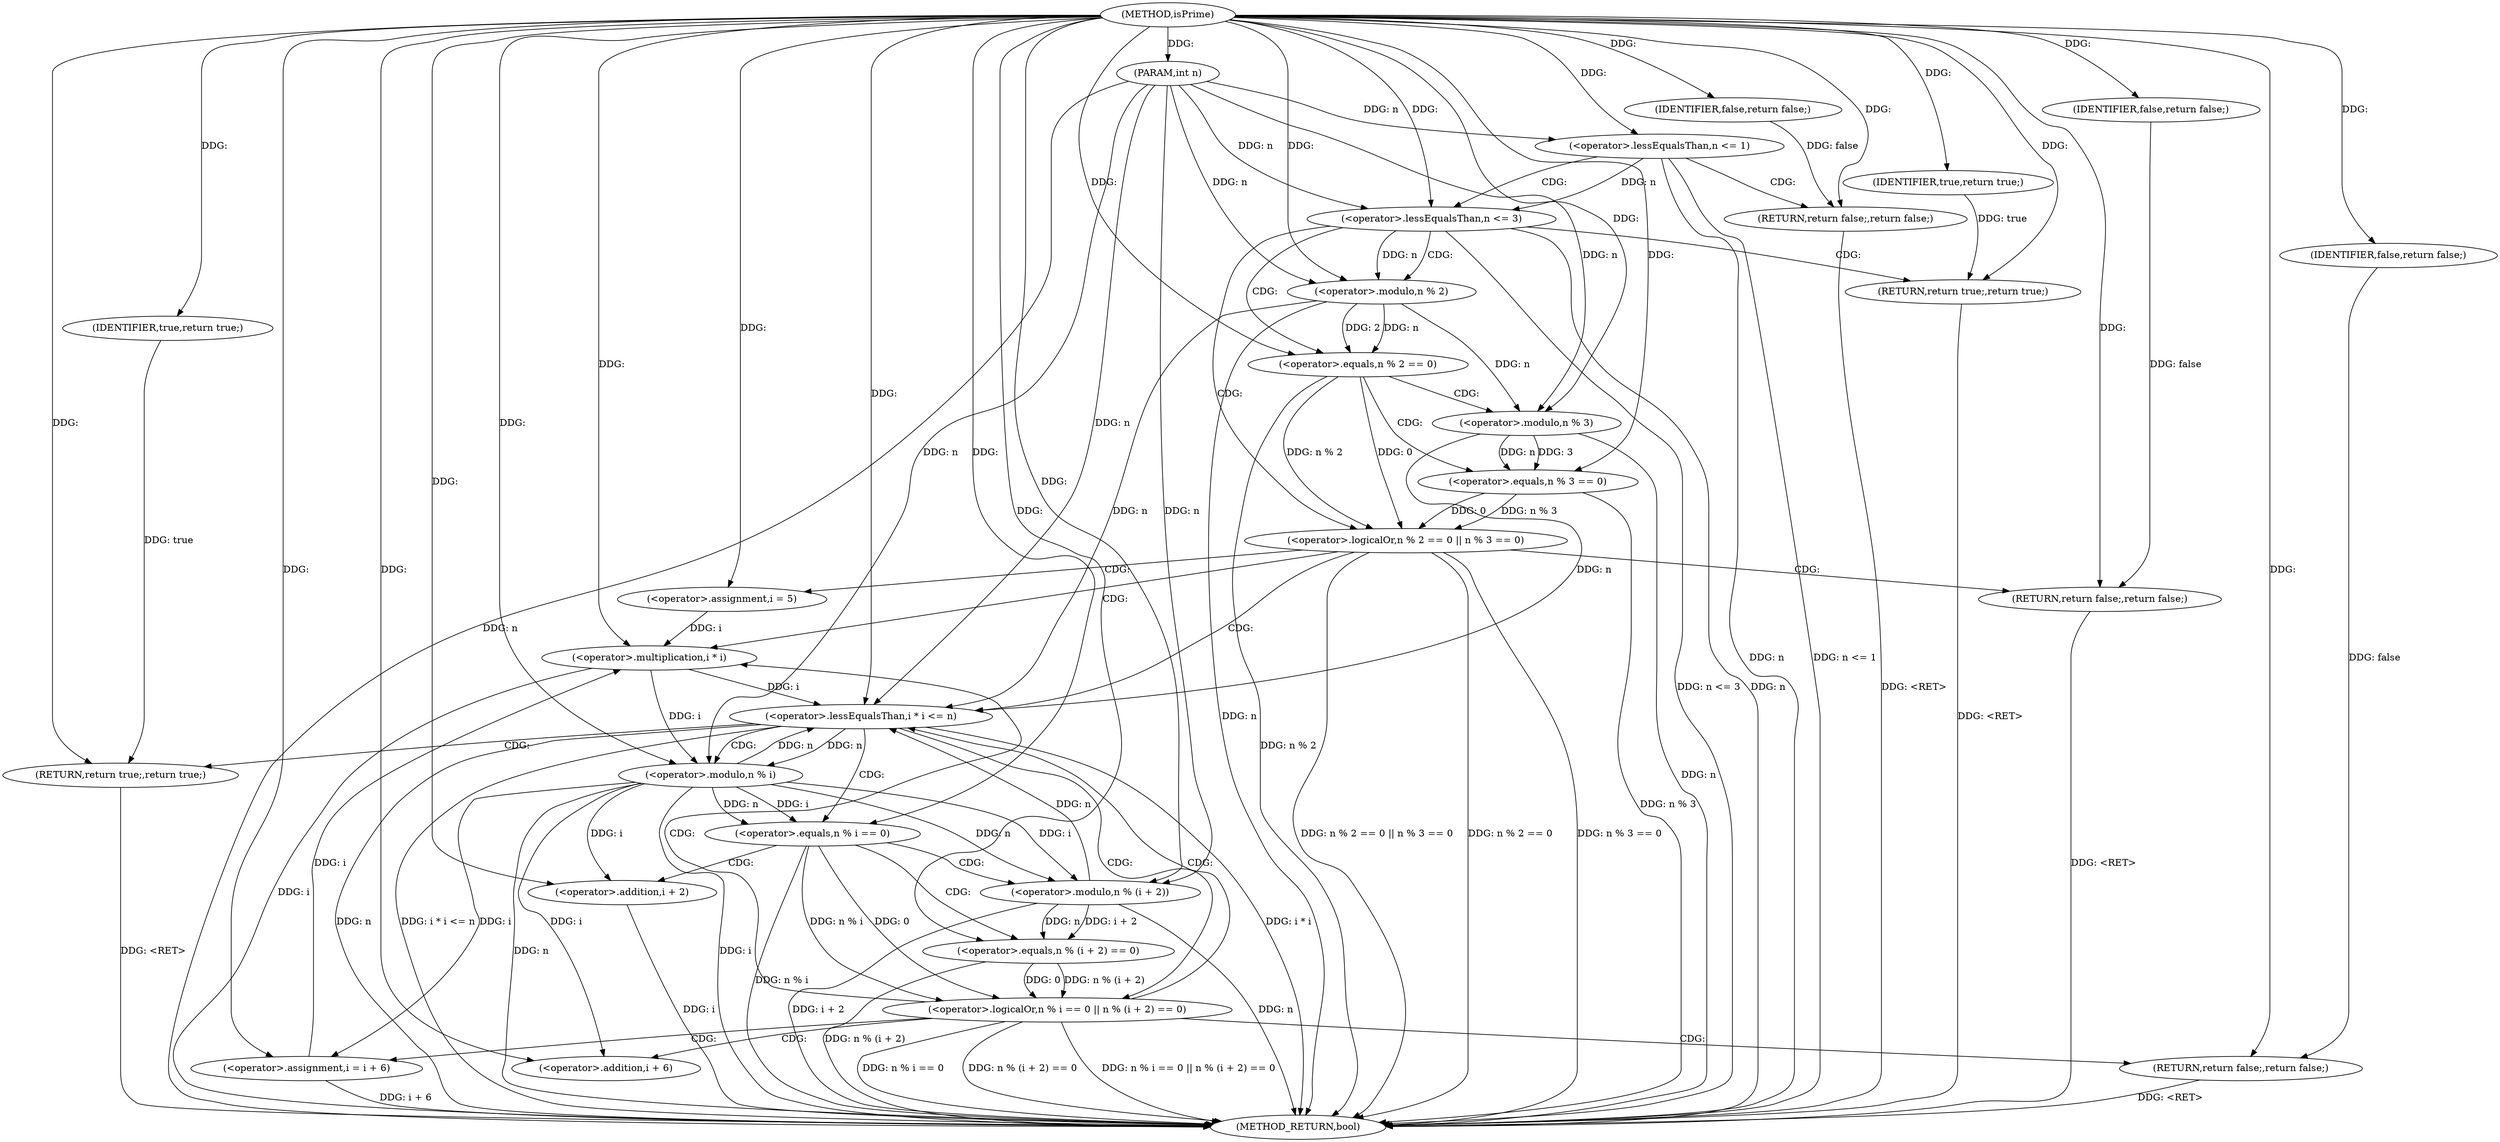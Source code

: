 digraph "isPrime" {  
"1000390" [label = "(METHOD,isPrime)" ]
"1000452" [label = "(METHOD_RETURN,bool)" ]
"1000391" [label = "(PARAM,int n)" ]
"1000450" [label = "(RETURN,return true;,return true;)" ]
"1000394" [label = "(<operator>.lessEqualsThan,n <= 1)" ]
"1000397" [label = "(RETURN,return false;,return false;)" ]
"1000400" [label = "(<operator>.lessEqualsThan,n <= 3)" ]
"1000403" [label = "(RETURN,return true;,return true;)" ]
"1000406" [label = "(<operator>.logicalOr,n % 2 == 0 || n % 3 == 0)" ]
"1000417" [label = "(RETURN,return false;,return false;)" ]
"1000421" [label = "(<operator>.assignment,i = 5)" ]
"1000424" [label = "(<operator>.lessEqualsThan,i * i <= n)" ]
"1000429" [label = "(<operator>.assignment,i = i + 6)" ]
"1000451" [label = "(IDENTIFIER,true,return true;)" ]
"1000398" [label = "(IDENTIFIER,false,return false;)" ]
"1000404" [label = "(IDENTIFIER,true,return true;)" ]
"1000418" [label = "(IDENTIFIER,false,return false;)" ]
"1000435" [label = "(<operator>.logicalOr,n % i == 0 || n % (i + 2) == 0)" ]
"1000448" [label = "(RETURN,return false;,return false;)" ]
"1000407" [label = "(<operator>.equals,n % 2 == 0)" ]
"1000412" [label = "(<operator>.equals,n % 3 == 0)" ]
"1000425" [label = "(<operator>.multiplication,i * i)" ]
"1000431" [label = "(<operator>.addition,i + 6)" ]
"1000449" [label = "(IDENTIFIER,false,return false;)" ]
"1000408" [label = "(<operator>.modulo,n % 2)" ]
"1000413" [label = "(<operator>.modulo,n % 3)" ]
"1000436" [label = "(<operator>.equals,n % i == 0)" ]
"1000441" [label = "(<operator>.equals,n % (i + 2) == 0)" ]
"1000437" [label = "(<operator>.modulo,n % i)" ]
"1000442" [label = "(<operator>.modulo,n % (i + 2))" ]
"1000444" [label = "(<operator>.addition,i + 2)" ]
  "1000397" -> "1000452"  [ label = "DDG: <RET>"] 
  "1000391" -> "1000452"  [ label = "DDG: n"] 
  "1000394" -> "1000452"  [ label = "DDG: n"] 
  "1000394" -> "1000452"  [ label = "DDG: n <= 1"] 
  "1000400" -> "1000452"  [ label = "DDG: n"] 
  "1000400" -> "1000452"  [ label = "DDG: n <= 3"] 
  "1000408" -> "1000452"  [ label = "DDG: n"] 
  "1000407" -> "1000452"  [ label = "DDG: n % 2"] 
  "1000406" -> "1000452"  [ label = "DDG: n % 2 == 0"] 
  "1000413" -> "1000452"  [ label = "DDG: n"] 
  "1000412" -> "1000452"  [ label = "DDG: n % 3"] 
  "1000406" -> "1000452"  [ label = "DDG: n % 3 == 0"] 
  "1000406" -> "1000452"  [ label = "DDG: n % 2 == 0 || n % 3 == 0"] 
  "1000425" -> "1000452"  [ label = "DDG: i"] 
  "1000424" -> "1000452"  [ label = "DDG: i * i"] 
  "1000424" -> "1000452"  [ label = "DDG: n"] 
  "1000424" -> "1000452"  [ label = "DDG: i * i <= n"] 
  "1000437" -> "1000452"  [ label = "DDG: n"] 
  "1000437" -> "1000452"  [ label = "DDG: i"] 
  "1000436" -> "1000452"  [ label = "DDG: n % i"] 
  "1000435" -> "1000452"  [ label = "DDG: n % i == 0"] 
  "1000442" -> "1000452"  [ label = "DDG: n"] 
  "1000444" -> "1000452"  [ label = "DDG: i"] 
  "1000442" -> "1000452"  [ label = "DDG: i + 2"] 
  "1000441" -> "1000452"  [ label = "DDG: n % (i + 2)"] 
  "1000435" -> "1000452"  [ label = "DDG: n % (i + 2) == 0"] 
  "1000435" -> "1000452"  [ label = "DDG: n % i == 0 || n % (i + 2) == 0"] 
  "1000429" -> "1000452"  [ label = "DDG: i + 6"] 
  "1000450" -> "1000452"  [ label = "DDG: <RET>"] 
  "1000448" -> "1000452"  [ label = "DDG: <RET>"] 
  "1000417" -> "1000452"  [ label = "DDG: <RET>"] 
  "1000403" -> "1000452"  [ label = "DDG: <RET>"] 
  "1000390" -> "1000391"  [ label = "DDG: "] 
  "1000451" -> "1000450"  [ label = "DDG: true"] 
  "1000390" -> "1000450"  [ label = "DDG: "] 
  "1000398" -> "1000397"  [ label = "DDG: false"] 
  "1000390" -> "1000397"  [ label = "DDG: "] 
  "1000404" -> "1000403"  [ label = "DDG: true"] 
  "1000390" -> "1000403"  [ label = "DDG: "] 
  "1000418" -> "1000417"  [ label = "DDG: false"] 
  "1000390" -> "1000417"  [ label = "DDG: "] 
  "1000390" -> "1000421"  [ label = "DDG: "] 
  "1000437" -> "1000429"  [ label = "DDG: i"] 
  "1000390" -> "1000429"  [ label = "DDG: "] 
  "1000390" -> "1000451"  [ label = "DDG: "] 
  "1000391" -> "1000394"  [ label = "DDG: n"] 
  "1000390" -> "1000394"  [ label = "DDG: "] 
  "1000390" -> "1000398"  [ label = "DDG: "] 
  "1000394" -> "1000400"  [ label = "DDG: n"] 
  "1000391" -> "1000400"  [ label = "DDG: n"] 
  "1000390" -> "1000400"  [ label = "DDG: "] 
  "1000390" -> "1000404"  [ label = "DDG: "] 
  "1000407" -> "1000406"  [ label = "DDG: n % 2"] 
  "1000407" -> "1000406"  [ label = "DDG: 0"] 
  "1000412" -> "1000406"  [ label = "DDG: 0"] 
  "1000412" -> "1000406"  [ label = "DDG: n % 3"] 
  "1000390" -> "1000418"  [ label = "DDG: "] 
  "1000425" -> "1000424"  [ label = "DDG: i"] 
  "1000408" -> "1000424"  [ label = "DDG: n"] 
  "1000413" -> "1000424"  [ label = "DDG: n"] 
  "1000437" -> "1000424"  [ label = "DDG: n"] 
  "1000442" -> "1000424"  [ label = "DDG: n"] 
  "1000391" -> "1000424"  [ label = "DDG: n"] 
  "1000390" -> "1000424"  [ label = "DDG: "] 
  "1000449" -> "1000448"  [ label = "DDG: false"] 
  "1000390" -> "1000448"  [ label = "DDG: "] 
  "1000408" -> "1000407"  [ label = "DDG: 2"] 
  "1000408" -> "1000407"  [ label = "DDG: n"] 
  "1000390" -> "1000407"  [ label = "DDG: "] 
  "1000413" -> "1000412"  [ label = "DDG: 3"] 
  "1000413" -> "1000412"  [ label = "DDG: n"] 
  "1000390" -> "1000412"  [ label = "DDG: "] 
  "1000421" -> "1000425"  [ label = "DDG: i"] 
  "1000429" -> "1000425"  [ label = "DDG: i"] 
  "1000390" -> "1000425"  [ label = "DDG: "] 
  "1000437" -> "1000431"  [ label = "DDG: i"] 
  "1000390" -> "1000431"  [ label = "DDG: "] 
  "1000436" -> "1000435"  [ label = "DDG: n % i"] 
  "1000436" -> "1000435"  [ label = "DDG: 0"] 
  "1000441" -> "1000435"  [ label = "DDG: n % (i + 2)"] 
  "1000441" -> "1000435"  [ label = "DDG: 0"] 
  "1000390" -> "1000449"  [ label = "DDG: "] 
  "1000400" -> "1000408"  [ label = "DDG: n"] 
  "1000391" -> "1000408"  [ label = "DDG: n"] 
  "1000390" -> "1000408"  [ label = "DDG: "] 
  "1000408" -> "1000413"  [ label = "DDG: n"] 
  "1000391" -> "1000413"  [ label = "DDG: n"] 
  "1000390" -> "1000413"  [ label = "DDG: "] 
  "1000437" -> "1000436"  [ label = "DDG: i"] 
  "1000437" -> "1000436"  [ label = "DDG: n"] 
  "1000390" -> "1000436"  [ label = "DDG: "] 
  "1000442" -> "1000441"  [ label = "DDG: n"] 
  "1000442" -> "1000441"  [ label = "DDG: i + 2"] 
  "1000390" -> "1000441"  [ label = "DDG: "] 
  "1000424" -> "1000437"  [ label = "DDG: n"] 
  "1000391" -> "1000437"  [ label = "DDG: n"] 
  "1000390" -> "1000437"  [ label = "DDG: "] 
  "1000425" -> "1000437"  [ label = "DDG: i"] 
  "1000437" -> "1000442"  [ label = "DDG: n"] 
  "1000391" -> "1000442"  [ label = "DDG: n"] 
  "1000390" -> "1000442"  [ label = "DDG: "] 
  "1000437" -> "1000442"  [ label = "DDG: i"] 
  "1000437" -> "1000444"  [ label = "DDG: i"] 
  "1000390" -> "1000444"  [ label = "DDG: "] 
  "1000394" -> "1000397"  [ label = "CDG: "] 
  "1000394" -> "1000400"  [ label = "CDG: "] 
  "1000400" -> "1000406"  [ label = "CDG: "] 
  "1000400" -> "1000403"  [ label = "CDG: "] 
  "1000400" -> "1000407"  [ label = "CDG: "] 
  "1000400" -> "1000408"  [ label = "CDG: "] 
  "1000406" -> "1000417"  [ label = "CDG: "] 
  "1000406" -> "1000424"  [ label = "CDG: "] 
  "1000406" -> "1000421"  [ label = "CDG: "] 
  "1000406" -> "1000425"  [ label = "CDG: "] 
  "1000424" -> "1000436"  [ label = "CDG: "] 
  "1000424" -> "1000435"  [ label = "CDG: "] 
  "1000424" -> "1000450"  [ label = "CDG: "] 
  "1000424" -> "1000437"  [ label = "CDG: "] 
  "1000407" -> "1000413"  [ label = "CDG: "] 
  "1000407" -> "1000412"  [ label = "CDG: "] 
  "1000435" -> "1000448"  [ label = "CDG: "] 
  "1000435" -> "1000431"  [ label = "CDG: "] 
  "1000435" -> "1000424"  [ label = "CDG: "] 
  "1000435" -> "1000429"  [ label = "CDG: "] 
  "1000435" -> "1000425"  [ label = "CDG: "] 
  "1000436" -> "1000444"  [ label = "CDG: "] 
  "1000436" -> "1000441"  [ label = "CDG: "] 
  "1000436" -> "1000442"  [ label = "CDG: "] 
}
